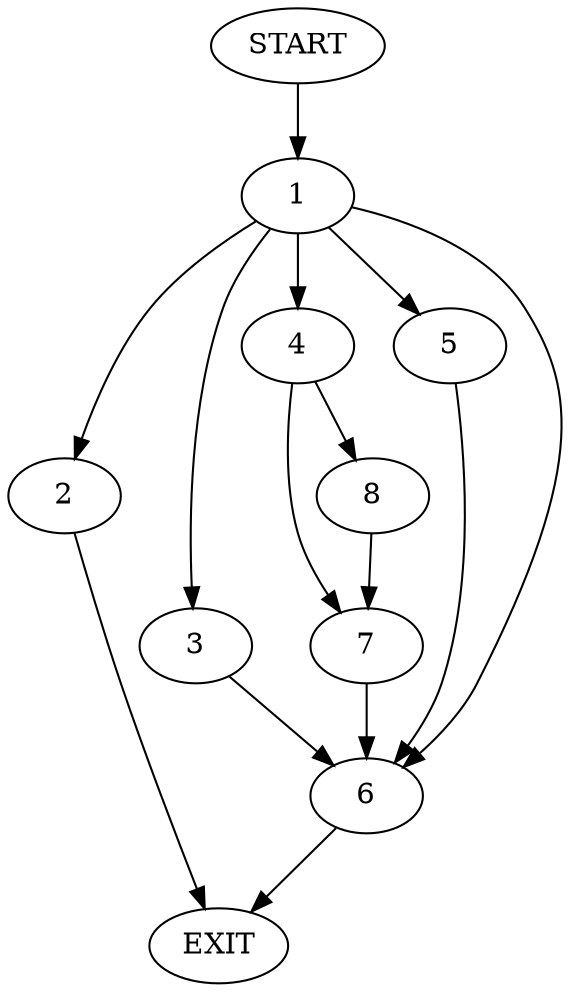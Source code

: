 digraph {
0 [label="START"]
9 [label="EXIT"]
0 -> 1
1 -> 2
1 -> 3
1 -> 4
1 -> 5
1 -> 6
3 -> 6
4 -> 7
4 -> 8
6 -> 9
5 -> 6
2 -> 9
8 -> 7
7 -> 6
}
